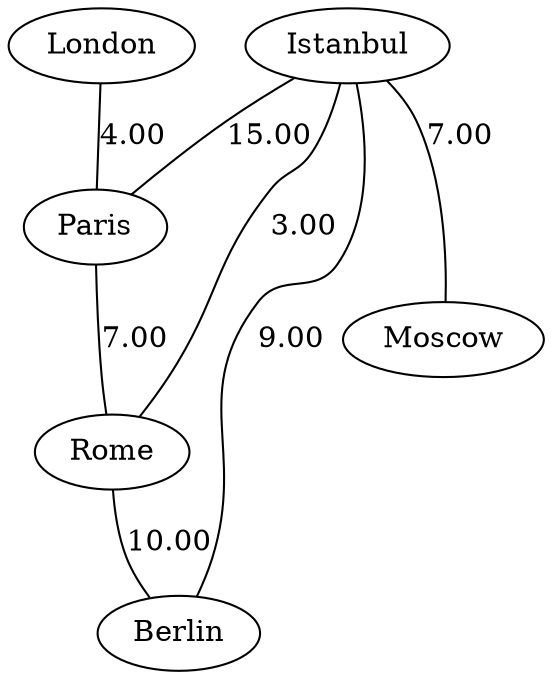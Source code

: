 strict graph {


	"Istanbul" [  weight=0 ];

	"Istanbul" -- "Moscow" [ color="black", label="7.00",  weight=0 ];

	"Istanbul" -- "Paris" [ color="black", label="15.00",  weight=0 ];

	"Istanbul" -- "Rome" [ color="black", label="3.00",  weight=0 ];

	"Istanbul" -- "Berlin" [ color="black", label="9.00",  weight=0 ];

	"Moscow" [  weight=0 ];

	"Moscow" -- "Istanbul" [ color="black", label="7.00",  weight=0 ];

	"London" [  weight=0 ];

	"London" -- "Paris" [ color="black", label="4.00",  weight=0 ];

	"Paris" [  weight=0 ];

	"Paris" -- "London" [ color="black", label="4.00",  weight=0 ];

	"Paris" -- "Rome" [ color="black", label="7.00",  weight=0 ];

	"Paris" -- "Istanbul" [ color="black", label="15.00",  weight=0 ];

	"Rome" [  weight=0 ];

	"Rome" -- "Berlin" [ color="black", label="10.00",  weight=0 ];

	"Rome" -- "Istanbul" [ color="black", label="3.00",  weight=0 ];

	"Rome" -- "Paris" [ color="black", label="7.00",  weight=0 ];

	"Berlin" [  weight=0 ];

	"Berlin" -- "Rome" [ color="black", label="10.00",  weight=0 ];

	"Berlin" -- "Istanbul" [ color="black", label="9.00",  weight=0 ];

}
